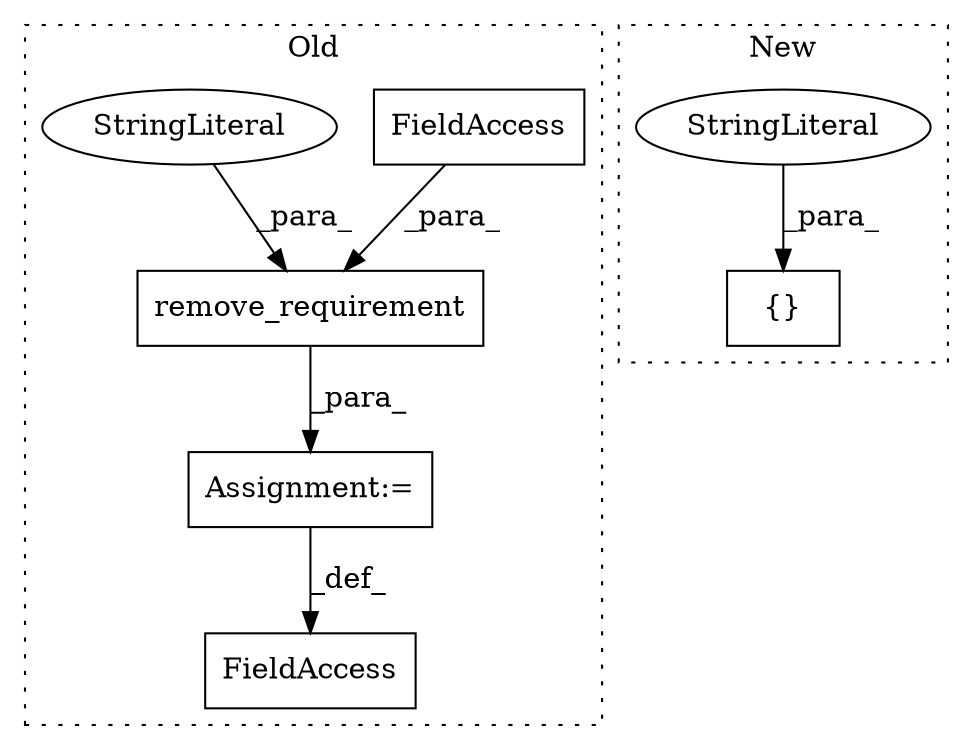 digraph G {
subgraph cluster0 {
1 [label="remove_requirement" a="32" s="1116,1155" l="19,1" shape="box"];
3 [label="FieldAccess" a="22" s="1135" l="12" shape="box"];
4 [label="FieldAccess" a="22" s="1103" l="12" shape="box"];
5 [label="StringLiteral" a="45" s="1148" l="7" shape="ellipse"];
7 [label="Assignment:=" a="7" s="1115" l="1" shape="box"];
label = "Old";
style="dotted";
}
subgraph cluster1 {
2 [label="{}" a="4" s="1104,1121" l="1,1" shape="box"];
6 [label="StringLiteral" a="45" s="1113" l="8" shape="ellipse"];
label = "New";
style="dotted";
}
1 -> 7 [label="_para_"];
3 -> 1 [label="_para_"];
5 -> 1 [label="_para_"];
6 -> 2 [label="_para_"];
7 -> 4 [label="_def_"];
}